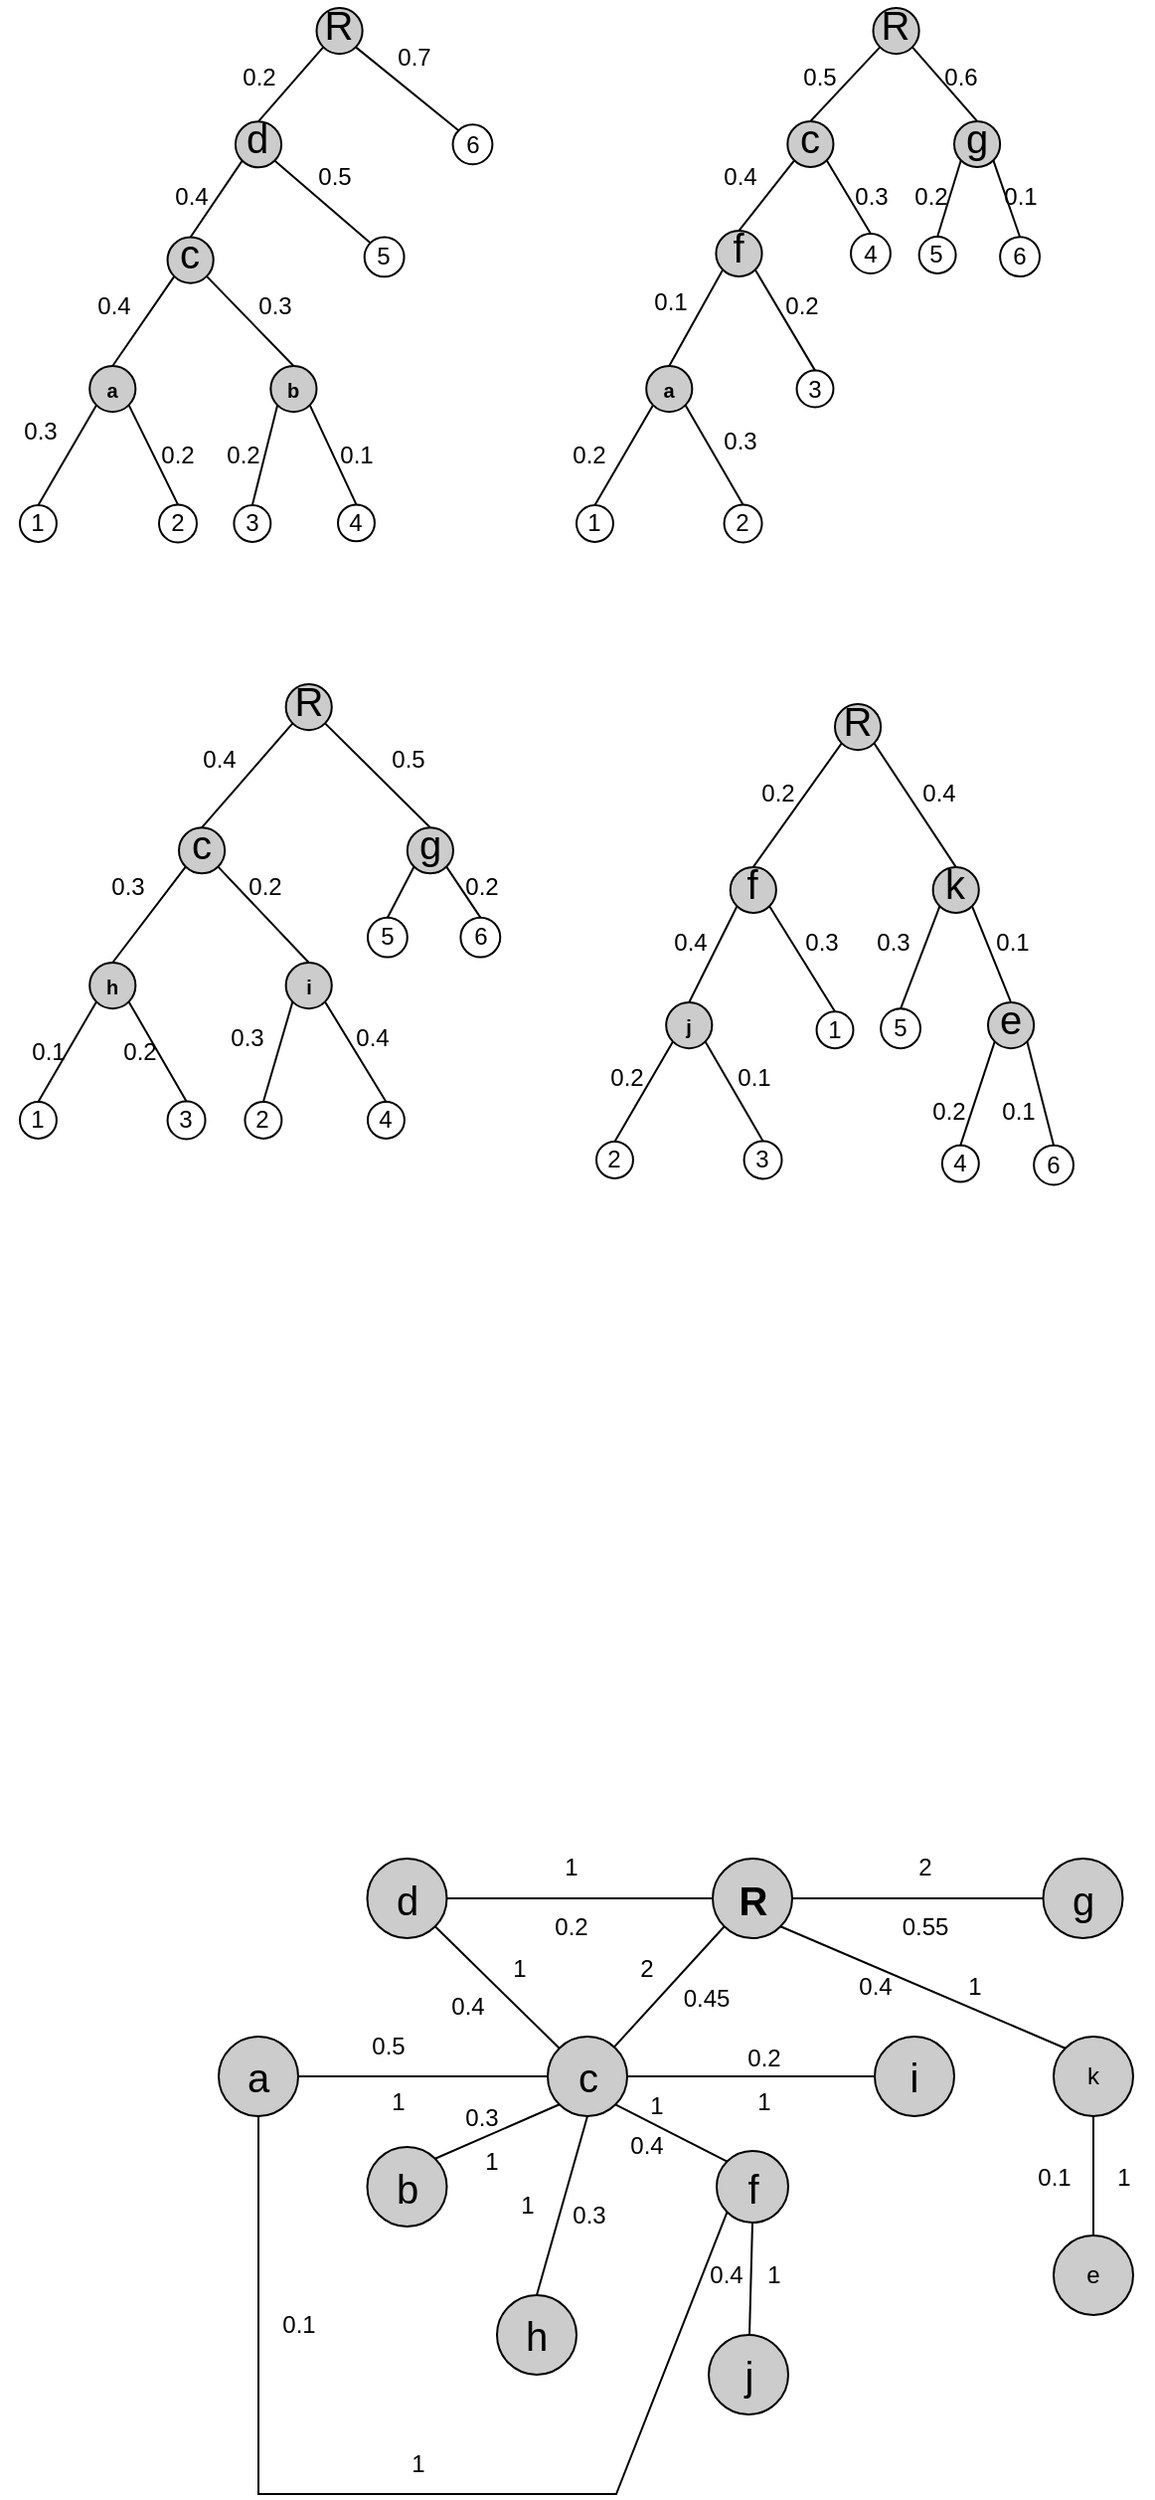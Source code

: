 <mxfile version="22.1.21" type="github">
  <diagram name="Page-1" id="9nLId5k3Yff63Bz5OH_D">
    <mxGraphModel dx="-99" dy="1534" grid="1" gridSize="10" guides="1" tooltips="1" connect="1" arrows="1" fold="1" page="1" pageScale="1" pageWidth="850" pageHeight="1100" math="0" shadow="0">
      <root>
        <mxCell id="0" />
        <mxCell id="1" parent="0" />
        <mxCell id="VCHobz935w4u5iutOep8-7" value="" style="group" vertex="1" connectable="0" parent="1">
          <mxGeometry x="920" y="-850" width="240" height="270.29" as="geometry" />
        </mxCell>
        <mxCell id="TPjln3N7VkVI3ZfMpHSB-58" value="&lt;b style=&quot;font-size: 10px;&quot;&gt;b&lt;br style=&quot;font-size: 10px;&quot;&gt;&lt;/b&gt;" style="ellipse;whiteSpace=wrap;html=1;aspect=fixed;fontSize=10;fillColor=#CCCCCC;" parent="VCHobz935w4u5iutOep8-7" vertex="1">
          <mxGeometry x="126.17" y="180.002" width="23.077" height="23.077" as="geometry" />
        </mxCell>
        <mxCell id="TPjln3N7VkVI3ZfMpHSB-59" value="&lt;span style=&quot;font-size: 20px;&quot;&gt;&lt;font style=&quot;font-size: 20px;&quot;&gt;R&lt;/font&gt;&lt;br style=&quot;font-size: 20px;&quot;&gt;&lt;/span&gt;" style="ellipse;whiteSpace=wrap;html=1;aspect=fixed;fontSize=20;fillColor=#CCCCCC;verticalAlign=bottom;fontStyle=0" parent="VCHobz935w4u5iutOep8-7" vertex="1">
          <mxGeometry x="149.251" width="23.077" height="23.077" as="geometry" />
        </mxCell>
        <mxCell id="TPjln3N7VkVI3ZfMpHSB-60" value="1" style="ellipse;whiteSpace=wrap;html=1;aspect=fixed;fontSize=12;" parent="VCHobz935w4u5iutOep8-7" vertex="1">
          <mxGeometry y="250.0" width="18.462" height="18.462" as="geometry" />
        </mxCell>
        <mxCell id="TPjln3N7VkVI3ZfMpHSB-61" value="3" style="ellipse;whiteSpace=wrap;html=1;aspect=fixed;fontSize=12;" parent="VCHobz935w4u5iutOep8-7" vertex="1">
          <mxGeometry x="107.704" y="250.0" width="18.462" height="18.462" as="geometry" />
        </mxCell>
        <mxCell id="TPjln3N7VkVI3ZfMpHSB-62" value="4" style="ellipse;whiteSpace=wrap;html=1;aspect=fixed;fontSize=12;" parent="VCHobz935w4u5iutOep8-7" vertex="1">
          <mxGeometry x="160.002" y="249.71" width="18.462" height="18.462" as="geometry" />
        </mxCell>
        <mxCell id="TPjln3N7VkVI3ZfMpHSB-63" value="5" style="ellipse;whiteSpace=wrap;html=1;aspect=fixed;fontSize=12;" parent="VCHobz935w4u5iutOep8-7" vertex="1">
          <mxGeometry x="173.351" y="115.25" width="19.921" height="19.921" as="geometry" />
        </mxCell>
        <mxCell id="TPjln3N7VkVI3ZfMpHSB-65" value="&lt;b style=&quot;font-size: 10px;&quot;&gt;a&lt;br style=&quot;font-size: 10px;&quot;&gt;&lt;/b&gt;" style="ellipse;whiteSpace=wrap;html=1;aspect=fixed;fontSize=10;fillColor=#CCCCCC;" parent="VCHobz935w4u5iutOep8-7" vertex="1">
          <mxGeometry x="35.102" y="180.002" width="23.077" height="23.077" as="geometry" />
        </mxCell>
        <mxCell id="TPjln3N7VkVI3ZfMpHSB-66" value="2" style="ellipse;whiteSpace=wrap;html=1;aspect=fixed;fontSize=12;" parent="VCHobz935w4u5iutOep8-7" vertex="1">
          <mxGeometry x="69.995" y="249.71" width="18.998" height="18.997" as="geometry" />
        </mxCell>
        <mxCell id="TPjln3N7VkVI3ZfMpHSB-68" value="6" style="ellipse;whiteSpace=wrap;html=1;aspect=fixed;fontSize=12;" parent="VCHobz935w4u5iutOep8-7" vertex="1">
          <mxGeometry x="217.786" y="58.669" width="19.921" height="19.921" as="geometry" />
        </mxCell>
        <mxCell id="TPjln3N7VkVI3ZfMpHSB-69" value="&lt;span style=&quot;font-size: 20px;&quot;&gt;&lt;font style=&quot;font-size: 20px;&quot;&gt;d&lt;/font&gt;&lt;br style=&quot;font-size: 20px;&quot;&gt;&lt;/span&gt;" style="ellipse;whiteSpace=wrap;html=1;aspect=fixed;fontSize=20;fillColor=#CCCCCC;verticalAlign=bottom;fontStyle=0" parent="VCHobz935w4u5iutOep8-7" vertex="1">
          <mxGeometry x="108.459" y="57.09" width="23.077" height="23.077" as="geometry" />
        </mxCell>
        <mxCell id="TPjln3N7VkVI3ZfMpHSB-70" value="&lt;span style=&quot;font-size: 20px;&quot;&gt;&lt;span style=&quot;font-size: 20px;&quot;&gt;c&lt;/span&gt;&lt;br style=&quot;font-size: 20px;&quot;&gt;&lt;/span&gt;" style="ellipse;whiteSpace=wrap;html=1;fontSize=20;fillColor=#CCCCCC;aspect=fixed;align=center;verticalAlign=bottom;fontStyle=0" parent="VCHobz935w4u5iutOep8-7" vertex="1">
          <mxGeometry x="74.279" y="115.25" width="23.077" height="23.077" as="geometry" />
        </mxCell>
        <mxCell id="TPjln3N7VkVI3ZfMpHSB-71" value="" style="endArrow=none;html=1;rounded=0;entryX=1;entryY=1;entryDx=0;entryDy=0;exitX=0.5;exitY=0;exitDx=0;exitDy=0;" parent="VCHobz935w4u5iutOep8-7" source="TPjln3N7VkVI3ZfMpHSB-66" target="TPjln3N7VkVI3ZfMpHSB-65" edge="1">
          <mxGeometry width="50" height="50" relative="1" as="geometry">
            <mxPoint x="257.328" y="160.0" as="sourcePoint" />
            <mxPoint x="308.793" y="110.0" as="targetPoint" />
          </mxGeometry>
        </mxCell>
        <mxCell id="TPjln3N7VkVI3ZfMpHSB-72" value="" style="endArrow=none;html=1;rounded=0;exitX=0;exitY=1;exitDx=0;exitDy=0;entryX=0.5;entryY=0;entryDx=0;entryDy=0;" parent="VCHobz935w4u5iutOep8-7" source="TPjln3N7VkVI3ZfMpHSB-65" target="TPjln3N7VkVI3ZfMpHSB-60" edge="1">
          <mxGeometry width="50" height="50" relative="1" as="geometry">
            <mxPoint x="185.276" y="190.0" as="sourcePoint" />
            <mxPoint x="236.742" y="140.0" as="targetPoint" />
          </mxGeometry>
        </mxCell>
        <mxCell id="TPjln3N7VkVI3ZfMpHSB-73" value="" style="endArrow=none;html=1;rounded=0;exitX=1;exitY=1;exitDx=0;exitDy=0;entryX=0.5;entryY=0;entryDx=0;entryDy=0;" parent="VCHobz935w4u5iutOep8-7" source="TPjln3N7VkVI3ZfMpHSB-70" target="TPjln3N7VkVI3ZfMpHSB-58" edge="1">
          <mxGeometry width="50" height="50" relative="1" as="geometry">
            <mxPoint x="216.155" y="170.0" as="sourcePoint" />
            <mxPoint x="267.621" y="120.0" as="targetPoint" />
          </mxGeometry>
        </mxCell>
        <mxCell id="TPjln3N7VkVI3ZfMpHSB-74" value="" style="endArrow=none;html=1;rounded=0;entryX=1;entryY=1;entryDx=0;entryDy=0;exitX=0;exitY=0;exitDx=0;exitDy=0;" parent="VCHobz935w4u5iutOep8-7" source="TPjln3N7VkVI3ZfMpHSB-63" target="TPjln3N7VkVI3ZfMpHSB-69" edge="1">
          <mxGeometry width="50" height="50" relative="1" as="geometry">
            <mxPoint x="216.155" y="170.0" as="sourcePoint" />
            <mxPoint x="267.621" y="120.0" as="targetPoint" />
          </mxGeometry>
        </mxCell>
        <mxCell id="TPjln3N7VkVI3ZfMpHSB-75" value="" style="endArrow=none;html=1;rounded=0;entryX=1;entryY=1;entryDx=0;entryDy=0;exitX=0;exitY=0;exitDx=0;exitDy=0;" parent="VCHobz935w4u5iutOep8-7" source="TPjln3N7VkVI3ZfMpHSB-68" target="TPjln3N7VkVI3ZfMpHSB-59" edge="1">
          <mxGeometry width="50" height="50" relative="1" as="geometry">
            <mxPoint x="216.155" y="170.0" as="sourcePoint" />
            <mxPoint x="267.621" y="120.0" as="targetPoint" />
          </mxGeometry>
        </mxCell>
        <mxCell id="TPjln3N7VkVI3ZfMpHSB-77" value="" style="endArrow=none;html=1;rounded=0;entryX=0;entryY=1;entryDx=0;entryDy=0;exitX=0.5;exitY=0;exitDx=0;exitDy=0;" parent="VCHobz935w4u5iutOep8-7" source="TPjln3N7VkVI3ZfMpHSB-65" target="TPjln3N7VkVI3ZfMpHSB-70" edge="1">
          <mxGeometry width="50" height="50" relative="1" as="geometry">
            <mxPoint x="164.69" y="180.0" as="sourcePoint" />
            <mxPoint x="216.155" y="130.0" as="targetPoint" />
          </mxGeometry>
        </mxCell>
        <mxCell id="TPjln3N7VkVI3ZfMpHSB-78" value="" style="endArrow=none;html=1;rounded=0;entryX=0;entryY=1;entryDx=0;entryDy=0;exitX=0.5;exitY=0;exitDx=0;exitDy=0;" parent="VCHobz935w4u5iutOep8-7" source="TPjln3N7VkVI3ZfMpHSB-70" target="TPjln3N7VkVI3ZfMpHSB-69" edge="1">
          <mxGeometry width="50" height="50" relative="1" as="geometry">
            <mxPoint x="164.69" y="180.0" as="sourcePoint" />
            <mxPoint x="216.155" y="130.0" as="targetPoint" />
          </mxGeometry>
        </mxCell>
        <mxCell id="TPjln3N7VkVI3ZfMpHSB-79" value="" style="endArrow=none;html=1;rounded=0;entryX=0;entryY=1;entryDx=0;entryDy=0;exitX=0.5;exitY=0;exitDx=0;exitDy=0;" parent="VCHobz935w4u5iutOep8-7" source="TPjln3N7VkVI3ZfMpHSB-69" target="TPjln3N7VkVI3ZfMpHSB-59" edge="1">
          <mxGeometry width="50" height="50" relative="1" as="geometry">
            <mxPoint x="164.69" y="180.0" as="sourcePoint" />
            <mxPoint x="216.155" y="130.0" as="targetPoint" />
          </mxGeometry>
        </mxCell>
        <mxCell id="VCHobz935w4u5iutOep8-5" value="" style="endArrow=none;html=1;rounded=0;entryX=0;entryY=1;entryDx=0;entryDy=0;exitX=0.5;exitY=0;exitDx=0;exitDy=0;" edge="1" parent="VCHobz935w4u5iutOep8-7" source="TPjln3N7VkVI3ZfMpHSB-61" target="TPjln3N7VkVI3ZfMpHSB-58">
          <mxGeometry width="50" height="50" relative="1" as="geometry">
            <mxPoint x="164.69" y="190.0" as="sourcePoint" />
            <mxPoint x="216.155" y="140.0" as="targetPoint" />
          </mxGeometry>
        </mxCell>
        <mxCell id="VCHobz935w4u5iutOep8-6" value="" style="endArrow=none;html=1;rounded=0;entryX=0.5;entryY=0;entryDx=0;entryDy=0;exitX=1;exitY=1;exitDx=0;exitDy=0;" edge="1" parent="VCHobz935w4u5iutOep8-7" source="TPjln3N7VkVI3ZfMpHSB-58" target="TPjln3N7VkVI3ZfMpHSB-62">
          <mxGeometry width="50" height="50" relative="1" as="geometry">
            <mxPoint x="164.69" y="190.0" as="sourcePoint" />
            <mxPoint x="216.155" y="140.0" as="targetPoint" />
          </mxGeometry>
        </mxCell>
        <mxCell id="VCHobz935w4u5iutOep8-158" value="0.3" style="text;html=1;align=center;verticalAlign=middle;resizable=0;points=[];autosize=1;strokeColor=none;fillColor=none;" vertex="1" parent="VCHobz935w4u5iutOep8-7">
          <mxGeometry x="107.7" y="135.17" width="40" height="30" as="geometry" />
        </mxCell>
        <mxCell id="VCHobz935w4u5iutOep8-166" value="0.2" style="text;html=1;align=center;verticalAlign=middle;resizable=0;points=[];autosize=1;strokeColor=none;fillColor=none;" vertex="1" parent="VCHobz935w4u5iutOep8-7">
          <mxGeometry x="59.49" y="210" width="40" height="30" as="geometry" />
        </mxCell>
        <mxCell id="VCHobz935w4u5iutOep8-167" value="0.2" style="text;html=1;align=center;verticalAlign=middle;resizable=0;points=[];autosize=1;strokeColor=none;fillColor=none;" vertex="1" parent="VCHobz935w4u5iutOep8-7">
          <mxGeometry x="91.54" y="210" width="40" height="30" as="geometry" />
        </mxCell>
        <mxCell id="VCHobz935w4u5iutOep8-168" value="0.2" style="text;html=1;align=center;verticalAlign=middle;resizable=0;points=[];autosize=1;strokeColor=none;fillColor=none;" vertex="1" parent="VCHobz935w4u5iutOep8-7">
          <mxGeometry x="100" y="20" width="40" height="30" as="geometry" />
        </mxCell>
        <mxCell id="VCHobz935w4u5iutOep8-180" value="0.4" style="text;html=1;align=center;verticalAlign=middle;resizable=0;points=[];autosize=1;strokeColor=none;fillColor=none;" vertex="1" parent="VCHobz935w4u5iutOep8-7">
          <mxGeometry x="26.64" y="135.17" width="40" height="30" as="geometry" />
        </mxCell>
        <mxCell id="VCHobz935w4u5iutOep8-181" value="0.4" style="text;html=1;align=center;verticalAlign=middle;resizable=0;points=[];autosize=1;strokeColor=none;fillColor=none;" vertex="1" parent="VCHobz935w4u5iutOep8-7">
          <mxGeometry x="65.82" y="80" width="40" height="30" as="geometry" />
        </mxCell>
        <mxCell id="VCHobz935w4u5iutOep8-182" value="0.5" style="text;html=1;align=center;verticalAlign=middle;resizable=0;points=[];autosize=1;strokeColor=none;fillColor=none;" vertex="1" parent="VCHobz935w4u5iutOep8-7">
          <mxGeometry x="138.46" y="70" width="40" height="30" as="geometry" />
        </mxCell>
        <mxCell id="VCHobz935w4u5iutOep8-183" value="0.7" style="text;html=1;align=center;verticalAlign=middle;resizable=0;points=[];autosize=1;strokeColor=none;fillColor=none;" vertex="1" parent="VCHobz935w4u5iutOep8-7">
          <mxGeometry x="178.46" y="10" width="40" height="30" as="geometry" />
        </mxCell>
        <mxCell id="VCHobz935w4u5iutOep8-184" value="0.1" style="text;html=1;align=center;verticalAlign=middle;resizable=0;points=[];autosize=1;strokeColor=none;fillColor=none;" vertex="1" parent="VCHobz935w4u5iutOep8-7">
          <mxGeometry x="149.25" y="210" width="40" height="30" as="geometry" />
        </mxCell>
        <mxCell id="VCHobz935w4u5iutOep8-8" value="" style="group" vertex="1" connectable="0" parent="1">
          <mxGeometry x="1200" y="-850" width="243.04" height="270.29" as="geometry" />
        </mxCell>
        <mxCell id="VCHobz935w4u5iutOep8-10" value="&lt;span style=&quot;font-size: 20px;&quot;&gt;&lt;font style=&quot;font-size: 20px;&quot;&gt;R&lt;/font&gt;&lt;br style=&quot;font-size: 20px;&quot;&gt;&lt;/span&gt;" style="ellipse;whiteSpace=wrap;html=1;aspect=fixed;fontSize=20;fillColor=#CCCCCC;verticalAlign=bottom;fontStyle=0" vertex="1" parent="VCHobz935w4u5iutOep8-8">
          <mxGeometry x="149.251" width="23.077" height="23.077" as="geometry" />
        </mxCell>
        <mxCell id="VCHobz935w4u5iutOep8-11" value="1" style="ellipse;whiteSpace=wrap;html=1;aspect=fixed;fontSize=12;" vertex="1" parent="VCHobz935w4u5iutOep8-8">
          <mxGeometry y="250.0" width="18.462" height="18.462" as="geometry" />
        </mxCell>
        <mxCell id="VCHobz935w4u5iutOep8-12" value="3" style="ellipse;whiteSpace=wrap;html=1;aspect=fixed;fontSize=12;" vertex="1" parent="VCHobz935w4u5iutOep8-8">
          <mxGeometry x="110.774" y="182.309" width="18.462" height="18.462" as="geometry" />
        </mxCell>
        <mxCell id="VCHobz935w4u5iutOep8-13" value="5" style="ellipse;whiteSpace=wrap;html=1;aspect=fixed;fontSize=12;" vertex="1" parent="VCHobz935w4u5iutOep8-8">
          <mxGeometry x="172.332" y="115.0" width="18.462" height="18.462" as="geometry" />
        </mxCell>
        <mxCell id="VCHobz935w4u5iutOep8-14" value="4" style="ellipse;whiteSpace=wrap;html=1;aspect=fixed;fontSize=12;" vertex="1" parent="VCHobz935w4u5iutOep8-8">
          <mxGeometry x="138.021" y="113.54" width="19.921" height="19.921" as="geometry" />
        </mxCell>
        <mxCell id="VCHobz935w4u5iutOep8-15" value="&lt;b style=&quot;font-size: 10px;&quot;&gt;a&lt;br style=&quot;font-size: 10px;&quot;&gt;&lt;/b&gt;" style="ellipse;whiteSpace=wrap;html=1;aspect=fixed;fontSize=10;fillColor=#CCCCCC;" vertex="1" parent="VCHobz935w4u5iutOep8-8">
          <mxGeometry x="35.102" y="180.002" width="23.077" height="23.077" as="geometry" />
        </mxCell>
        <mxCell id="VCHobz935w4u5iutOep8-16" value="2" style="ellipse;whiteSpace=wrap;html=1;aspect=fixed;fontSize=12;" vertex="1" parent="VCHobz935w4u5iutOep8-8">
          <mxGeometry x="74.275" y="249.71" width="18.998" height="18.997" as="geometry" />
        </mxCell>
        <mxCell id="VCHobz935w4u5iutOep8-18" value="&lt;span style=&quot;font-size: 20px;&quot;&gt;&lt;font style=&quot;font-size: 20px;&quot;&gt;c&lt;/font&gt;&lt;br style=&quot;font-size: 20px;&quot;&gt;&lt;/span&gt;" style="ellipse;whiteSpace=wrap;html=1;aspect=fixed;fontSize=20;fillColor=#CCCCCC;verticalAlign=bottom;fontStyle=0" vertex="1" parent="VCHobz935w4u5iutOep8-8">
          <mxGeometry x="106.159" y="56.96" width="23.077" height="23.077" as="geometry" />
        </mxCell>
        <mxCell id="VCHobz935w4u5iutOep8-19" value="&lt;span style=&quot;font-size: 20px;&quot;&gt;&lt;span style=&quot;font-size: 20px;&quot;&gt;f&lt;/span&gt;&lt;br style=&quot;font-size: 20px;&quot;&gt;&lt;/span&gt;" style="ellipse;whiteSpace=wrap;html=1;fontSize=20;fillColor=#CCCCCC;aspect=fixed;align=center;verticalAlign=bottom;fontStyle=0" vertex="1" parent="VCHobz935w4u5iutOep8-8">
          <mxGeometry x="70.199" y="111.962" width="23.077" height="23.077" as="geometry" />
        </mxCell>
        <mxCell id="VCHobz935w4u5iutOep8-20" value="" style="endArrow=none;html=1;rounded=0;entryX=1;entryY=1;entryDx=0;entryDy=0;exitX=0.5;exitY=0;exitDx=0;exitDy=0;" edge="1" parent="VCHobz935w4u5iutOep8-8" source="VCHobz935w4u5iutOep8-16" target="VCHobz935w4u5iutOep8-15">
          <mxGeometry width="50" height="50" relative="1" as="geometry">
            <mxPoint x="257.328" y="160.0" as="sourcePoint" />
            <mxPoint x="308.793" y="110.0" as="targetPoint" />
          </mxGeometry>
        </mxCell>
        <mxCell id="VCHobz935w4u5iutOep8-21" value="" style="endArrow=none;html=1;rounded=0;exitX=0;exitY=1;exitDx=0;exitDy=0;entryX=0.5;entryY=0;entryDx=0;entryDy=0;" edge="1" parent="VCHobz935w4u5iutOep8-8" source="VCHobz935w4u5iutOep8-15" target="VCHobz935w4u5iutOep8-11">
          <mxGeometry width="50" height="50" relative="1" as="geometry">
            <mxPoint x="185.276" y="190.0" as="sourcePoint" />
            <mxPoint x="236.742" y="140.0" as="targetPoint" />
          </mxGeometry>
        </mxCell>
        <mxCell id="VCHobz935w4u5iutOep8-23" value="" style="endArrow=none;html=1;rounded=0;entryX=1;entryY=1;entryDx=0;entryDy=0;exitX=0.5;exitY=0;exitDx=0;exitDy=0;" edge="1" parent="VCHobz935w4u5iutOep8-8" source="VCHobz935w4u5iutOep8-14" target="VCHobz935w4u5iutOep8-18">
          <mxGeometry width="50" height="50" relative="1" as="geometry">
            <mxPoint x="216.155" y="170.0" as="sourcePoint" />
            <mxPoint x="267.621" y="120.0" as="targetPoint" />
          </mxGeometry>
        </mxCell>
        <mxCell id="VCHobz935w4u5iutOep8-25" value="" style="endArrow=none;html=1;rounded=0;entryX=0;entryY=1;entryDx=0;entryDy=0;exitX=0.5;exitY=0;exitDx=0;exitDy=0;" edge="1" parent="VCHobz935w4u5iutOep8-8" source="VCHobz935w4u5iutOep8-15" target="VCHobz935w4u5iutOep8-19">
          <mxGeometry width="50" height="50" relative="1" as="geometry">
            <mxPoint x="164.69" y="180.0" as="sourcePoint" />
            <mxPoint x="216.155" y="130.0" as="targetPoint" />
          </mxGeometry>
        </mxCell>
        <mxCell id="VCHobz935w4u5iutOep8-26" value="" style="endArrow=none;html=1;rounded=0;entryX=0;entryY=1;entryDx=0;entryDy=0;exitX=0.5;exitY=0;exitDx=0;exitDy=0;" edge="1" parent="VCHobz935w4u5iutOep8-8" source="VCHobz935w4u5iutOep8-19" target="VCHobz935w4u5iutOep8-18">
          <mxGeometry width="50" height="50" relative="1" as="geometry">
            <mxPoint x="164.69" y="180.0" as="sourcePoint" />
            <mxPoint x="216.155" y="130.0" as="targetPoint" />
          </mxGeometry>
        </mxCell>
        <mxCell id="VCHobz935w4u5iutOep8-27" value="" style="endArrow=none;html=1;rounded=0;entryX=0;entryY=1;entryDx=0;entryDy=0;exitX=0.5;exitY=0;exitDx=0;exitDy=0;" edge="1" parent="VCHobz935w4u5iutOep8-8" source="VCHobz935w4u5iutOep8-18" target="VCHobz935w4u5iutOep8-10">
          <mxGeometry width="50" height="50" relative="1" as="geometry">
            <mxPoint x="164.69" y="180.0" as="sourcePoint" />
            <mxPoint x="216.155" y="130.0" as="targetPoint" />
          </mxGeometry>
        </mxCell>
        <mxCell id="VCHobz935w4u5iutOep8-28" value="" style="endArrow=none;html=1;rounded=0;entryX=1;entryY=1;entryDx=0;entryDy=0;exitX=0.5;exitY=0;exitDx=0;exitDy=0;" edge="1" parent="VCHobz935w4u5iutOep8-8" source="VCHobz935w4u5iutOep8-12" target="VCHobz935w4u5iutOep8-19">
          <mxGeometry width="50" height="50" relative="1" as="geometry">
            <mxPoint x="164.69" y="190.0" as="sourcePoint" />
            <mxPoint x="137.19" y="199.699" as="targetPoint" />
          </mxGeometry>
        </mxCell>
        <mxCell id="VCHobz935w4u5iutOep8-29" value="" style="endArrow=none;html=1;rounded=0;entryX=0.5;entryY=0;entryDx=0;entryDy=0;exitX=0;exitY=1;exitDx=0;exitDy=0;" edge="1" parent="VCHobz935w4u5iutOep8-8" source="VCHobz935w4u5iutOep8-30" target="VCHobz935w4u5iutOep8-13">
          <mxGeometry width="50" height="50" relative="1" as="geometry">
            <mxPoint x="153.508" y="199.699" as="sourcePoint" />
            <mxPoint x="216.155" y="140.0" as="targetPoint" />
          </mxGeometry>
        </mxCell>
        <mxCell id="VCHobz935w4u5iutOep8-30" value="&lt;span style=&quot;font-size: 20px;&quot;&gt;&lt;font style=&quot;font-size: 20px;&quot;&gt;g&lt;/font&gt;&lt;br style=&quot;font-size: 20px;&quot;&gt;&lt;/span&gt;" style="ellipse;whiteSpace=wrap;html=1;aspect=fixed;fontSize=20;fillColor=#CCCCCC;verticalAlign=bottom;fontStyle=0" vertex="1" parent="VCHobz935w4u5iutOep8-8">
          <mxGeometry x="190.001" y="56.96" width="23.077" height="23.077" as="geometry" />
        </mxCell>
        <mxCell id="VCHobz935w4u5iutOep8-31" value="" style="endArrow=none;html=1;rounded=0;entryX=1;entryY=1;entryDx=0;entryDy=0;exitX=0.5;exitY=0;exitDx=0;exitDy=0;" edge="1" parent="VCHobz935w4u5iutOep8-8" source="VCHobz935w4u5iutOep8-30" target="VCHobz935w4u5iutOep8-10">
          <mxGeometry width="50" height="50" relative="1" as="geometry">
            <mxPoint x="80" y="150" as="sourcePoint" />
            <mxPoint x="130" y="100" as="targetPoint" />
          </mxGeometry>
        </mxCell>
        <mxCell id="VCHobz935w4u5iutOep8-17" value="6" style="ellipse;whiteSpace=wrap;html=1;aspect=fixed;fontSize=12;" vertex="1" parent="VCHobz935w4u5iutOep8-8">
          <mxGeometry x="213.076" y="115.12" width="19.921" height="19.921" as="geometry" />
        </mxCell>
        <mxCell id="VCHobz935w4u5iutOep8-24" value="" style="endArrow=none;html=1;rounded=0;entryX=1;entryY=1;entryDx=0;entryDy=0;exitX=0.5;exitY=0;exitDx=0;exitDy=0;" edge="1" parent="VCHobz935w4u5iutOep8-8" source="VCHobz935w4u5iutOep8-17" target="VCHobz935w4u5iutOep8-30">
          <mxGeometry width="50" height="50" relative="1" as="geometry">
            <mxPoint x="277.205" y="255.93" as="sourcePoint" />
            <mxPoint x="229.999" y="105.627" as="targetPoint" />
          </mxGeometry>
        </mxCell>
        <mxCell id="VCHobz935w4u5iutOep8-159" value="0.3" style="text;html=1;align=center;verticalAlign=middle;resizable=0;points=[];autosize=1;strokeColor=none;fillColor=none;" vertex="1" parent="VCHobz935w4u5iutOep8-8">
          <mxGeometry x="61.74" y="203.08" width="40" height="30" as="geometry" />
        </mxCell>
        <mxCell id="VCHobz935w4u5iutOep8-160" value="0.3" style="text;html=1;align=center;verticalAlign=middle;resizable=0;points=[];autosize=1;strokeColor=none;fillColor=none;" vertex="1" parent="VCHobz935w4u5iutOep8-8">
          <mxGeometry x="127.98" y="80.04" width="40" height="30" as="geometry" />
        </mxCell>
        <mxCell id="VCHobz935w4u5iutOep8-170" value="0.2" style="text;html=1;align=center;verticalAlign=middle;resizable=0;points=[];autosize=1;strokeColor=none;fillColor=none;" vertex="1" parent="VCHobz935w4u5iutOep8-8">
          <mxGeometry x="93.28" y="135.04" width="40" height="30" as="geometry" />
        </mxCell>
        <mxCell id="VCHobz935w4u5iutOep8-171" value="0.2" style="text;html=1;align=center;verticalAlign=middle;resizable=0;points=[];autosize=1;strokeColor=none;fillColor=none;" vertex="1" parent="VCHobz935w4u5iutOep8-8">
          <mxGeometry x="157.94" y="80.04" width="40" height="30" as="geometry" />
        </mxCell>
        <mxCell id="VCHobz935w4u5iutOep8-185" value="0.4" style="text;html=1;align=center;verticalAlign=middle;resizable=0;points=[];autosize=1;strokeColor=none;fillColor=none;" vertex="1" parent="VCHobz935w4u5iutOep8-8">
          <mxGeometry x="61.74" y="70" width="40" height="30" as="geometry" />
        </mxCell>
        <mxCell id="VCHobz935w4u5iutOep8-186" value="0.5" style="text;html=1;align=center;verticalAlign=middle;resizable=0;points=[];autosize=1;strokeColor=none;fillColor=none;" vertex="1" parent="VCHobz935w4u5iutOep8-8">
          <mxGeometry x="101.74" y="20" width="40" height="30" as="geometry" />
        </mxCell>
        <mxCell id="VCHobz935w4u5iutOep8-187" value="0.6" style="text;html=1;align=center;verticalAlign=middle;resizable=0;points=[];autosize=1;strokeColor=none;fillColor=none;" vertex="1" parent="VCHobz935w4u5iutOep8-8">
          <mxGeometry x="173.08" y="20" width="40" height="30" as="geometry" />
        </mxCell>
        <mxCell id="VCHobz935w4u5iutOep8-188" value="0.1" style="text;html=1;align=center;verticalAlign=middle;resizable=0;points=[];autosize=1;strokeColor=none;fillColor=none;" vertex="1" parent="VCHobz935w4u5iutOep8-8">
          <mxGeometry x="26.64" y="133.46" width="40" height="30" as="geometry" />
        </mxCell>
        <mxCell id="VCHobz935w4u5iutOep8-197" value="0.1" style="text;html=1;align=center;verticalAlign=middle;resizable=0;points=[];autosize=1;strokeColor=none;fillColor=none;" vertex="1" parent="VCHobz935w4u5iutOep8-8">
          <mxGeometry x="203.04" y="80.04" width="40" height="30" as="geometry" />
        </mxCell>
        <mxCell id="VCHobz935w4u5iutOep8-54" value="" style="group" vertex="1" connectable="0" parent="1">
          <mxGeometry x="920" y="-550" width="251.67" height="270.29" as="geometry" />
        </mxCell>
        <mxCell id="VCHobz935w4u5iutOep8-55" value="&lt;b style=&quot;font-size: 10px;&quot;&gt;i&lt;br style=&quot;font-size: 10px;&quot;&gt;&lt;/b&gt;" style="ellipse;whiteSpace=wrap;html=1;aspect=fixed;fontSize=10;fillColor=#CCCCCC;" vertex="1" parent="VCHobz935w4u5iutOep8-54">
          <mxGeometry x="133.81" y="180.002" width="23.077" height="23.077" as="geometry" />
        </mxCell>
        <mxCell id="VCHobz935w4u5iutOep8-56" value="&lt;span style=&quot;font-size: 20px;&quot;&gt;&lt;font style=&quot;font-size: 20px;&quot;&gt;R&lt;/font&gt;&lt;br style=&quot;font-size: 20px;&quot;&gt;&lt;/span&gt;" style="ellipse;whiteSpace=wrap;html=1;aspect=fixed;fontSize=20;fillColor=#CCCCCC;verticalAlign=bottom;fontStyle=0" vertex="1" parent="VCHobz935w4u5iutOep8-54">
          <mxGeometry x="133.811" y="40" width="23.077" height="23.077" as="geometry" />
        </mxCell>
        <mxCell id="VCHobz935w4u5iutOep8-57" value="1" style="ellipse;whiteSpace=wrap;html=1;aspect=fixed;fontSize=12;" vertex="1" parent="VCHobz935w4u5iutOep8-54">
          <mxGeometry y="250.0" width="18.462" height="18.462" as="geometry" />
        </mxCell>
        <mxCell id="VCHobz935w4u5iutOep8-58" value="2" style="ellipse;whiteSpace=wrap;html=1;aspect=fixed;fontSize=12;" vertex="1" parent="VCHobz935w4u5iutOep8-54">
          <mxGeometry x="113.224" y="250.0" width="18.462" height="18.462" as="geometry" />
        </mxCell>
        <mxCell id="VCHobz935w4u5iutOep8-59" value="4" style="ellipse;whiteSpace=wrap;html=1;aspect=fixed;fontSize=12;" vertex="1" parent="VCHobz935w4u5iutOep8-54">
          <mxGeometry x="174.982" y="250.0" width="18.462" height="18.462" as="geometry" />
        </mxCell>
        <mxCell id="VCHobz935w4u5iutOep8-60" value="5" style="ellipse;whiteSpace=wrap;html=1;aspect=fixed;fontSize=12;" vertex="1" parent="VCHobz935w4u5iutOep8-54">
          <mxGeometry x="174.981" y="157.34" width="19.921" height="19.921" as="geometry" />
        </mxCell>
        <mxCell id="VCHobz935w4u5iutOep8-61" value="&lt;b style=&quot;font-size: 10px;&quot;&gt;h&lt;br style=&quot;font-size: 10px;&quot;&gt;&lt;/b&gt;" style="ellipse;whiteSpace=wrap;html=1;aspect=fixed;fontSize=10;fillColor=#CCCCCC;" vertex="1" parent="VCHobz935w4u5iutOep8-54">
          <mxGeometry x="35.102" y="180.002" width="23.077" height="23.077" as="geometry" />
        </mxCell>
        <mxCell id="VCHobz935w4u5iutOep8-62" value="3" style="ellipse;whiteSpace=wrap;html=1;aspect=fixed;fontSize=12;" vertex="1" parent="VCHobz935w4u5iutOep8-54">
          <mxGeometry x="74.275" y="249.71" width="18.998" height="18.997" as="geometry" />
        </mxCell>
        <mxCell id="VCHobz935w4u5iutOep8-63" value="6" style="ellipse;whiteSpace=wrap;html=1;aspect=fixed;fontSize=12;" vertex="1" parent="VCHobz935w4u5iutOep8-54">
          <mxGeometry x="221.706" y="157.339" width="19.921" height="19.921" as="geometry" />
        </mxCell>
        <mxCell id="VCHobz935w4u5iutOep8-65" value="&lt;span style=&quot;font-size: 20px;&quot;&gt;&lt;span style=&quot;font-size: 20px;&quot;&gt;c&lt;/span&gt;&lt;br style=&quot;font-size: 20px;&quot;&gt;&lt;/span&gt;" style="ellipse;whiteSpace=wrap;html=1;fontSize=20;fillColor=#CCCCCC;aspect=fixed;align=center;verticalAlign=bottom;fontStyle=0" vertex="1" parent="VCHobz935w4u5iutOep8-54">
          <mxGeometry x="79.999" y="112.09" width="23.077" height="23.077" as="geometry" />
        </mxCell>
        <mxCell id="VCHobz935w4u5iutOep8-66" value="" style="endArrow=none;html=1;rounded=0;entryX=1;entryY=1;entryDx=0;entryDy=0;exitX=0.5;exitY=0;exitDx=0;exitDy=0;" edge="1" parent="VCHobz935w4u5iutOep8-54" source="VCHobz935w4u5iutOep8-62" target="VCHobz935w4u5iutOep8-61">
          <mxGeometry width="50" height="50" relative="1" as="geometry">
            <mxPoint x="257.328" y="160.0" as="sourcePoint" />
            <mxPoint x="308.793" y="110.0" as="targetPoint" />
          </mxGeometry>
        </mxCell>
        <mxCell id="VCHobz935w4u5iutOep8-67" value="" style="endArrow=none;html=1;rounded=0;exitX=0;exitY=1;exitDx=0;exitDy=0;entryX=0.5;entryY=0;entryDx=0;entryDy=0;" edge="1" parent="VCHobz935w4u5iutOep8-54" source="VCHobz935w4u5iutOep8-61" target="VCHobz935w4u5iutOep8-57">
          <mxGeometry width="50" height="50" relative="1" as="geometry">
            <mxPoint x="185.276" y="190.0" as="sourcePoint" />
            <mxPoint x="236.742" y="140.0" as="targetPoint" />
          </mxGeometry>
        </mxCell>
        <mxCell id="VCHobz935w4u5iutOep8-68" value="" style="endArrow=none;html=1;rounded=0;exitX=1;exitY=1;exitDx=0;exitDy=0;entryX=0.5;entryY=0;entryDx=0;entryDy=0;" edge="1" parent="VCHobz935w4u5iutOep8-54" source="VCHobz935w4u5iutOep8-65" target="VCHobz935w4u5iutOep8-55">
          <mxGeometry width="50" height="50" relative="1" as="geometry">
            <mxPoint x="216.155" y="170.0" as="sourcePoint" />
            <mxPoint x="267.621" y="120.0" as="targetPoint" />
          </mxGeometry>
        </mxCell>
        <mxCell id="VCHobz935w4u5iutOep8-69" value="" style="endArrow=none;html=1;rounded=0;entryX=0;entryY=1;entryDx=0;entryDy=0;exitX=0.5;exitY=0;exitDx=0;exitDy=0;" edge="1" parent="VCHobz935w4u5iutOep8-54" source="VCHobz935w4u5iutOep8-60" target="VCHobz935w4u5iutOep8-76">
          <mxGeometry width="50" height="50" relative="1" as="geometry">
            <mxPoint x="216.155" y="170.0" as="sourcePoint" />
            <mxPoint x="267.621" y="120.0" as="targetPoint" />
          </mxGeometry>
        </mxCell>
        <mxCell id="VCHobz935w4u5iutOep8-70" value="" style="endArrow=none;html=1;rounded=0;entryX=1;entryY=1;entryDx=0;entryDy=0;exitX=0.5;exitY=0;exitDx=0;exitDy=0;" edge="1" parent="VCHobz935w4u5iutOep8-54" source="VCHobz935w4u5iutOep8-63" target="VCHobz935w4u5iutOep8-76">
          <mxGeometry width="50" height="50" relative="1" as="geometry">
            <mxPoint x="218.445" y="226.58" as="sourcePoint" />
            <mxPoint x="171.239" y="76.277" as="targetPoint" />
          </mxGeometry>
        </mxCell>
        <mxCell id="VCHobz935w4u5iutOep8-71" value="" style="endArrow=none;html=1;rounded=0;entryX=0;entryY=1;entryDx=0;entryDy=0;exitX=0.5;exitY=0;exitDx=0;exitDy=0;" edge="1" parent="VCHobz935w4u5iutOep8-54" source="VCHobz935w4u5iutOep8-61" target="VCHobz935w4u5iutOep8-65">
          <mxGeometry width="50" height="50" relative="1" as="geometry">
            <mxPoint x="164.69" y="180.0" as="sourcePoint" />
            <mxPoint x="216.155" y="130.0" as="targetPoint" />
          </mxGeometry>
        </mxCell>
        <mxCell id="VCHobz935w4u5iutOep8-73" value="" style="endArrow=none;html=1;rounded=0;entryX=0;entryY=1;entryDx=0;entryDy=0;exitX=0.5;exitY=0;exitDx=0;exitDy=0;" edge="1" parent="VCHobz935w4u5iutOep8-54" source="VCHobz935w4u5iutOep8-65" target="VCHobz935w4u5iutOep8-56">
          <mxGeometry width="50" height="50" relative="1" as="geometry">
            <mxPoint x="108.027" y="56.96" as="sourcePoint" />
            <mxPoint x="216.155" y="130.0" as="targetPoint" />
          </mxGeometry>
        </mxCell>
        <mxCell id="VCHobz935w4u5iutOep8-74" value="" style="endArrow=none;html=1;rounded=0;entryX=0;entryY=1;entryDx=0;entryDy=0;exitX=0.5;exitY=0;exitDx=0;exitDy=0;" edge="1" parent="VCHobz935w4u5iutOep8-54" source="VCHobz935w4u5iutOep8-58" target="VCHobz935w4u5iutOep8-55">
          <mxGeometry width="50" height="50" relative="1" as="geometry">
            <mxPoint x="164.69" y="190.0" as="sourcePoint" />
            <mxPoint x="216.155" y="140.0" as="targetPoint" />
          </mxGeometry>
        </mxCell>
        <mxCell id="VCHobz935w4u5iutOep8-75" value="" style="endArrow=none;html=1;rounded=0;entryX=0.5;entryY=0;entryDx=0;entryDy=0;exitX=1;exitY=1;exitDx=0;exitDy=0;" edge="1" parent="VCHobz935w4u5iutOep8-54" source="VCHobz935w4u5iutOep8-55" target="VCHobz935w4u5iutOep8-59">
          <mxGeometry width="50" height="50" relative="1" as="geometry">
            <mxPoint x="164.69" y="190.0" as="sourcePoint" />
            <mxPoint x="216.155" y="140.0" as="targetPoint" />
          </mxGeometry>
        </mxCell>
        <mxCell id="VCHobz935w4u5iutOep8-76" value="&lt;span style=&quot;font-size: 20px;&quot;&gt;&lt;font style=&quot;font-size: 20px;&quot;&gt;g&lt;/font&gt;&lt;br style=&quot;font-size: 20px;&quot;&gt;&lt;/span&gt;" style="ellipse;whiteSpace=wrap;html=1;aspect=fixed;fontSize=20;fillColor=#CCCCCC;verticalAlign=bottom;fontStyle=0" vertex="1" parent="VCHobz935w4u5iutOep8-54">
          <mxGeometry x="194.901" y="112.09" width="23.077" height="23.077" as="geometry" />
        </mxCell>
        <mxCell id="VCHobz935w4u5iutOep8-77" value="" style="endArrow=none;html=1;rounded=0;entryX=1;entryY=1;entryDx=0;entryDy=0;exitX=0.5;exitY=0;exitDx=0;exitDy=0;" edge="1" parent="VCHobz935w4u5iutOep8-54" source="VCHobz935w4u5iutOep8-76" target="VCHobz935w4u5iutOep8-56">
          <mxGeometry width="50" height="50" relative="1" as="geometry">
            <mxPoint x="170" y="120" as="sourcePoint" />
            <mxPoint x="220" y="70" as="targetPoint" />
          </mxGeometry>
        </mxCell>
        <mxCell id="VCHobz935w4u5iutOep8-161" value="0.3" style="text;html=1;align=center;verticalAlign=middle;resizable=0;points=[];autosize=1;strokeColor=none;fillColor=none;" vertex="1" parent="VCHobz935w4u5iutOep8-54">
          <mxGeometry x="34.28" y="127.34" width="40" height="30" as="geometry" />
        </mxCell>
        <mxCell id="VCHobz935w4u5iutOep8-162" value="0.3" style="text;html=1;align=center;verticalAlign=middle;resizable=0;points=[];autosize=1;strokeColor=none;fillColor=none;" vertex="1" parent="VCHobz935w4u5iutOep8-54">
          <mxGeometry x="93.81" y="203.08" width="40" height="30" as="geometry" />
        </mxCell>
        <mxCell id="VCHobz935w4u5iutOep8-172" value="0.2" style="text;html=1;align=center;verticalAlign=middle;resizable=0;points=[];autosize=1;strokeColor=none;fillColor=none;" vertex="1" parent="VCHobz935w4u5iutOep8-54">
          <mxGeometry x="40" y="210" width="40" height="30" as="geometry" />
        </mxCell>
        <mxCell id="VCHobz935w4u5iutOep8-173" value="0.2" style="text;html=1;align=center;verticalAlign=middle;resizable=0;points=[];autosize=1;strokeColor=none;fillColor=none;" vertex="1" parent="VCHobz935w4u5iutOep8-54">
          <mxGeometry x="103.08" y="127.34" width="40" height="30" as="geometry" />
        </mxCell>
        <mxCell id="VCHobz935w4u5iutOep8-174" value="0.2" style="text;html=1;align=center;verticalAlign=middle;resizable=0;points=[];autosize=1;strokeColor=none;fillColor=none;" vertex="1" parent="VCHobz935w4u5iutOep8-54">
          <mxGeometry x="211.67" y="127.34" width="40" height="30" as="geometry" />
        </mxCell>
        <mxCell id="VCHobz935w4u5iutOep8-189" value="0.1" style="text;html=1;align=center;verticalAlign=middle;resizable=0;points=[];autosize=1;strokeColor=none;fillColor=none;" vertex="1" parent="VCHobz935w4u5iutOep8-54">
          <mxGeometry x="-5.72" y="210" width="40" height="30" as="geometry" />
        </mxCell>
        <mxCell id="VCHobz935w4u5iutOep8-191" value="0.4" style="text;html=1;align=center;verticalAlign=middle;resizable=0;points=[];autosize=1;strokeColor=none;fillColor=none;" vertex="1" parent="VCHobz935w4u5iutOep8-54">
          <mxGeometry x="156.89" y="203.08" width="40" height="30" as="geometry" />
        </mxCell>
        <mxCell id="VCHobz935w4u5iutOep8-192" value="0.4" style="text;html=1;align=center;verticalAlign=middle;resizable=0;points=[];autosize=1;strokeColor=none;fillColor=none;" vertex="1" parent="VCHobz935w4u5iutOep8-54">
          <mxGeometry x="80.0" y="63.08" width="40" height="30" as="geometry" />
        </mxCell>
        <mxCell id="VCHobz935w4u5iutOep8-193" value="0.5" style="text;html=1;align=center;verticalAlign=middle;resizable=0;points=[];autosize=1;strokeColor=none;fillColor=none;" vertex="1" parent="VCHobz935w4u5iutOep8-54">
          <mxGeometry x="174.98" y="63.08" width="40" height="30" as="geometry" />
        </mxCell>
        <mxCell id="VCHobz935w4u5iutOep8-78" value="" style="group" vertex="1" connectable="0" parent="1">
          <mxGeometry x="1210" y="-530" width="240" height="270.29" as="geometry" />
        </mxCell>
        <mxCell id="VCHobz935w4u5iutOep8-79" value="&lt;span style=&quot;font-size: 20px;&quot;&gt;&lt;font style=&quot;font-size: 20px;&quot;&gt;R&lt;/font&gt;&lt;br style=&quot;font-size: 20px;&quot;&gt;&lt;/span&gt;" style="ellipse;whiteSpace=wrap;html=1;aspect=fixed;fontSize=20;fillColor=#CCCCCC;verticalAlign=bottom;fontStyle=0" vertex="1" parent="VCHobz935w4u5iutOep8-78">
          <mxGeometry x="120.001" y="30" width="23.077" height="23.077" as="geometry" />
        </mxCell>
        <mxCell id="VCHobz935w4u5iutOep8-80" value="2" style="ellipse;whiteSpace=wrap;html=1;aspect=fixed;fontSize=12;" vertex="1" parent="VCHobz935w4u5iutOep8-78">
          <mxGeometry y="250.0" width="18.462" height="18.462" as="geometry" />
        </mxCell>
        <mxCell id="VCHobz935w4u5iutOep8-81" value="1" style="ellipse;whiteSpace=wrap;html=1;aspect=fixed;fontSize=12;" vertex="1" parent="VCHobz935w4u5iutOep8-78">
          <mxGeometry x="110.774" y="184.619" width="18.462" height="18.462" as="geometry" />
        </mxCell>
        <mxCell id="VCHobz935w4u5iutOep8-82" value="4" style="ellipse;whiteSpace=wrap;html=1;aspect=fixed;fontSize=12;" vertex="1" parent="VCHobz935w4u5iutOep8-78">
          <mxGeometry x="173.932" y="251.83" width="18.462" height="18.462" as="geometry" />
        </mxCell>
        <mxCell id="VCHobz935w4u5iutOep8-83" value="5" style="ellipse;whiteSpace=wrap;html=1;aspect=fixed;fontSize=12;" vertex="1" parent="VCHobz935w4u5iutOep8-78">
          <mxGeometry x="143.081" y="183.16" width="19.921" height="19.921" as="geometry" />
        </mxCell>
        <mxCell id="VCHobz935w4u5iutOep8-84" value="&lt;b style=&quot;font-size: 10px;&quot;&gt;j&lt;br style=&quot;font-size: 10px;&quot;&gt;&lt;/b&gt;" style="ellipse;whiteSpace=wrap;html=1;aspect=fixed;fontSize=10;fillColor=#CCCCCC;" vertex="1" parent="VCHobz935w4u5iutOep8-78">
          <mxGeometry x="35.102" y="180.002" width="23.077" height="23.077" as="geometry" />
        </mxCell>
        <mxCell id="VCHobz935w4u5iutOep8-85" value="3" style="ellipse;whiteSpace=wrap;html=1;aspect=fixed;fontSize=12;" vertex="1" parent="VCHobz935w4u5iutOep8-78">
          <mxGeometry x="74.275" y="249.71" width="18.998" height="18.997" as="geometry" />
        </mxCell>
        <mxCell id="VCHobz935w4u5iutOep8-86" value="&lt;span style=&quot;font-size: 20px;&quot;&gt;&lt;font style=&quot;font-size: 20px;&quot;&gt;k&lt;/font&gt;&lt;br style=&quot;font-size: 20px;&quot;&gt;&lt;/span&gt;" style="ellipse;whiteSpace=wrap;html=1;aspect=fixed;fontSize=20;fillColor=#CCCCCC;verticalAlign=bottom;fontStyle=0" vertex="1" parent="VCHobz935w4u5iutOep8-78">
          <mxGeometry x="169.319" y="111.96" width="23.077" height="23.077" as="geometry" />
        </mxCell>
        <mxCell id="VCHobz935w4u5iutOep8-87" value="&lt;span style=&quot;font-size: 20px;&quot;&gt;&lt;span style=&quot;font-size: 20px;&quot;&gt;f&lt;/span&gt;&lt;br style=&quot;font-size: 20px;&quot;&gt;&lt;/span&gt;" style="ellipse;whiteSpace=wrap;html=1;fontSize=20;fillColor=#CCCCCC;aspect=fixed;align=center;verticalAlign=bottom;fontStyle=0" vertex="1" parent="VCHobz935w4u5iutOep8-78">
          <mxGeometry x="67.369" y="111.962" width="23.077" height="23.077" as="geometry" />
        </mxCell>
        <mxCell id="VCHobz935w4u5iutOep8-88" value="" style="endArrow=none;html=1;rounded=0;entryX=1;entryY=1;entryDx=0;entryDy=0;exitX=0.5;exitY=0;exitDx=0;exitDy=0;" edge="1" parent="VCHobz935w4u5iutOep8-78" source="VCHobz935w4u5iutOep8-85" target="VCHobz935w4u5iutOep8-84">
          <mxGeometry width="50" height="50" relative="1" as="geometry">
            <mxPoint x="257.328" y="160.0" as="sourcePoint" />
            <mxPoint x="308.793" y="110.0" as="targetPoint" />
          </mxGeometry>
        </mxCell>
        <mxCell id="VCHobz935w4u5iutOep8-89" value="" style="endArrow=none;html=1;rounded=0;exitX=0;exitY=1;exitDx=0;exitDy=0;entryX=0.5;entryY=0;entryDx=0;entryDy=0;" edge="1" parent="VCHobz935w4u5iutOep8-78" source="VCHobz935w4u5iutOep8-84" target="VCHobz935w4u5iutOep8-80">
          <mxGeometry width="50" height="50" relative="1" as="geometry">
            <mxPoint x="185.276" y="190.0" as="sourcePoint" />
            <mxPoint x="236.742" y="140.0" as="targetPoint" />
          </mxGeometry>
        </mxCell>
        <mxCell id="VCHobz935w4u5iutOep8-90" value="" style="endArrow=none;html=1;rounded=0;entryX=0;entryY=1;entryDx=0;entryDy=0;exitX=0.5;exitY=0;exitDx=0;exitDy=0;" edge="1" parent="VCHobz935w4u5iutOep8-78" source="VCHobz935w4u5iutOep8-83" target="VCHobz935w4u5iutOep8-86">
          <mxGeometry width="50" height="50" relative="1" as="geometry">
            <mxPoint x="248.905" y="193.08" as="sourcePoint" />
            <mxPoint x="300.371" y="143.08" as="targetPoint" />
          </mxGeometry>
        </mxCell>
        <mxCell id="VCHobz935w4u5iutOep8-91" value="" style="endArrow=none;html=1;rounded=0;entryX=0;entryY=1;entryDx=0;entryDy=0;exitX=0.5;exitY=0;exitDx=0;exitDy=0;" edge="1" parent="VCHobz935w4u5iutOep8-78" source="VCHobz935w4u5iutOep8-84" target="VCHobz935w4u5iutOep8-87">
          <mxGeometry width="50" height="50" relative="1" as="geometry">
            <mxPoint x="164.69" y="180.0" as="sourcePoint" />
            <mxPoint x="216.155" y="130.0" as="targetPoint" />
          </mxGeometry>
        </mxCell>
        <mxCell id="VCHobz935w4u5iutOep8-93" value="" style="endArrow=none;html=1;rounded=0;entryX=0;entryY=1;entryDx=0;entryDy=0;exitX=0.5;exitY=0;exitDx=0;exitDy=0;" edge="1" parent="VCHobz935w4u5iutOep8-78" source="VCHobz935w4u5iutOep8-87" target="VCHobz935w4u5iutOep8-79">
          <mxGeometry width="50" height="50" relative="1" as="geometry">
            <mxPoint x="164.69" y="180.0" as="sourcePoint" />
            <mxPoint x="216.155" y="130.0" as="targetPoint" />
          </mxGeometry>
        </mxCell>
        <mxCell id="VCHobz935w4u5iutOep8-94" value="" style="endArrow=none;html=1;rounded=0;entryX=1;entryY=1;entryDx=0;entryDy=0;exitX=0.5;exitY=0;exitDx=0;exitDy=0;" edge="1" parent="VCHobz935w4u5iutOep8-78" source="VCHobz935w4u5iutOep8-81" target="VCHobz935w4u5iutOep8-87">
          <mxGeometry width="50" height="50" relative="1" as="geometry">
            <mxPoint x="164.69" y="190.0" as="sourcePoint" />
            <mxPoint x="137.19" y="199.699" as="targetPoint" />
          </mxGeometry>
        </mxCell>
        <mxCell id="VCHobz935w4u5iutOep8-95" value="" style="endArrow=none;html=1;rounded=0;entryX=0.5;entryY=0;entryDx=0;entryDy=0;exitX=0;exitY=1;exitDx=0;exitDy=0;" edge="1" parent="VCHobz935w4u5iutOep8-78" source="VCHobz935w4u5iutOep8-96" target="VCHobz935w4u5iutOep8-82">
          <mxGeometry width="50" height="50" relative="1" as="geometry">
            <mxPoint x="153.508" y="199.699" as="sourcePoint" />
            <mxPoint x="216.155" y="140.0" as="targetPoint" />
          </mxGeometry>
        </mxCell>
        <mxCell id="VCHobz935w4u5iutOep8-96" value="&lt;span style=&quot;font-size: 20px;&quot;&gt;&lt;font style=&quot;font-size: 20px;&quot;&gt;e&lt;/font&gt;&lt;br style=&quot;font-size: 20px;&quot;&gt;&lt;/span&gt;" style="ellipse;whiteSpace=wrap;html=1;aspect=fixed;fontSize=20;fillColor=#CCCCCC;verticalAlign=bottom;fontStyle=0" vertex="1" parent="VCHobz935w4u5iutOep8-78">
          <mxGeometry x="197.001" y="180.0" width="23.077" height="23.077" as="geometry" />
        </mxCell>
        <mxCell id="VCHobz935w4u5iutOep8-97" value="" style="endArrow=none;html=1;rounded=0;entryX=1;entryY=1;entryDx=0;entryDy=0;exitX=0.5;exitY=0;exitDx=0;exitDy=0;" edge="1" parent="VCHobz935w4u5iutOep8-78" source="VCHobz935w4u5iutOep8-86" target="VCHobz935w4u5iutOep8-79">
          <mxGeometry width="50" height="50" relative="1" as="geometry">
            <mxPoint x="80" y="150" as="sourcePoint" />
            <mxPoint x="130" y="100" as="targetPoint" />
          </mxGeometry>
        </mxCell>
        <mxCell id="VCHobz935w4u5iutOep8-98" value="6" style="ellipse;whiteSpace=wrap;html=1;aspect=fixed;fontSize=12;" vertex="1" parent="VCHobz935w4u5iutOep8-78">
          <mxGeometry x="220.076" y="251.83" width="19.921" height="19.921" as="geometry" />
        </mxCell>
        <mxCell id="VCHobz935w4u5iutOep8-99" value="" style="endArrow=none;html=1;rounded=0;entryX=1;entryY=1;entryDx=0;entryDy=0;exitX=0.5;exitY=0;exitDx=0;exitDy=0;" edge="1" parent="VCHobz935w4u5iutOep8-78" source="VCHobz935w4u5iutOep8-98" target="VCHobz935w4u5iutOep8-96">
          <mxGeometry width="50" height="50" relative="1" as="geometry">
            <mxPoint x="277.205" y="255.93" as="sourcePoint" />
            <mxPoint x="229.999" y="105.627" as="targetPoint" />
          </mxGeometry>
        </mxCell>
        <mxCell id="VCHobz935w4u5iutOep8-100" value="" style="endArrow=none;html=1;rounded=0;entryX=0.5;entryY=0;entryDx=0;entryDy=0;exitX=1;exitY=1;exitDx=0;exitDy=0;" edge="1" parent="VCHobz935w4u5iutOep8-78" source="VCHobz935w4u5iutOep8-86" target="VCHobz935w4u5iutOep8-96">
          <mxGeometry width="50" height="50" relative="1" as="geometry">
            <mxPoint x="40" y="120" as="sourcePoint" />
            <mxPoint x="90" y="70" as="targetPoint" />
          </mxGeometry>
        </mxCell>
        <mxCell id="VCHobz935w4u5iutOep8-163" value="0.3" style="text;html=1;align=center;verticalAlign=middle;resizable=0;points=[];autosize=1;strokeColor=none;fillColor=none;" vertex="1" parent="VCHobz935w4u5iutOep8-78">
          <mxGeometry x="129.24" y="135.04" width="40" height="30" as="geometry" />
        </mxCell>
        <mxCell id="VCHobz935w4u5iutOep8-164" value="0.3" style="text;html=1;align=center;verticalAlign=middle;resizable=0;points=[];autosize=1;strokeColor=none;fillColor=none;" vertex="1" parent="VCHobz935w4u5iutOep8-78">
          <mxGeometry x="93.27" y="135.04" width="40" height="30" as="geometry" />
        </mxCell>
        <mxCell id="VCHobz935w4u5iutOep8-175" value="0.2" style="text;html=1;align=center;verticalAlign=middle;resizable=0;points=[];autosize=1;strokeColor=none;fillColor=none;" vertex="1" parent="VCHobz935w4u5iutOep8-78">
          <mxGeometry x="-4.9" y="203.08" width="40" height="30" as="geometry" />
        </mxCell>
        <mxCell id="VCHobz935w4u5iutOep8-176" value="0.2" style="text;html=1;align=center;verticalAlign=middle;resizable=0;points=[];autosize=1;strokeColor=none;fillColor=none;" vertex="1" parent="VCHobz935w4u5iutOep8-78">
          <mxGeometry x="70.77" y="60" width="40" height="30" as="geometry" />
        </mxCell>
        <mxCell id="VCHobz935w4u5iutOep8-177" value="0.2" style="text;html=1;align=center;verticalAlign=middle;resizable=0;points=[];autosize=1;strokeColor=none;fillColor=none;" vertex="1" parent="VCHobz935w4u5iutOep8-78">
          <mxGeometry x="157.0" y="219.71" width="40" height="30" as="geometry" />
        </mxCell>
        <mxCell id="VCHobz935w4u5iutOep8-178" value="0.1" style="text;html=1;align=center;verticalAlign=middle;resizable=0;points=[];autosize=1;strokeColor=none;fillColor=none;" vertex="1" parent="VCHobz935w4u5iutOep8-78">
          <mxGeometry x="192.39" y="219.71" width="40" height="30" as="geometry" />
        </mxCell>
        <mxCell id="VCHobz935w4u5iutOep8-190" value="0.1" style="text;html=1;align=center;verticalAlign=middle;resizable=0;points=[];autosize=1;strokeColor=none;fillColor=none;" vertex="1" parent="VCHobz935w4u5iutOep8-78">
          <mxGeometry x="58.91" y="203.08" width="40" height="30" as="geometry" />
        </mxCell>
        <mxCell id="VCHobz935w4u5iutOep8-194" value="0.4" style="text;html=1;align=center;verticalAlign=middle;resizable=0;points=[];autosize=1;strokeColor=none;fillColor=none;" vertex="1" parent="VCHobz935w4u5iutOep8-78">
          <mxGeometry x="27.37" y="135.04" width="40" height="30" as="geometry" />
        </mxCell>
        <mxCell id="VCHobz935w4u5iutOep8-195" value="0.4" style="text;html=1;align=center;verticalAlign=middle;resizable=0;points=[];autosize=1;strokeColor=none;fillColor=none;" vertex="1" parent="VCHobz935w4u5iutOep8-78">
          <mxGeometry x="152.39" y="60" width="40" height="30" as="geometry" />
        </mxCell>
        <mxCell id="VCHobz935w4u5iutOep8-196" value="0.1" style="text;html=1;align=center;verticalAlign=middle;resizable=0;points=[];autosize=1;strokeColor=none;fillColor=none;" vertex="1" parent="VCHobz935w4u5iutOep8-78">
          <mxGeometry x="188.54" y="135.04" width="40" height="30" as="geometry" />
        </mxCell>
        <mxCell id="VCHobz935w4u5iutOep8-102" value="d" style="ellipse;whiteSpace=wrap;html=1;aspect=fixed;fontSize=20;fillColor=#CCCCCC;" vertex="1" parent="1">
          <mxGeometry x="1094.75" y="80.5" width="40" height="40" as="geometry" />
        </mxCell>
        <mxCell id="VCHobz935w4u5iutOep8-103" value="g" style="ellipse;whiteSpace=wrap;html=1;aspect=fixed;fontSize=20;fillColor=#CCCCCC;" vertex="1" parent="1">
          <mxGeometry x="1434.75" y="80.5" width="40" height="40" as="geometry" />
        </mxCell>
        <mxCell id="VCHobz935w4u5iutOep8-104" value="&lt;b&gt;R&lt;br&gt;&lt;/b&gt;" style="ellipse;whiteSpace=wrap;html=1;aspect=fixed;fontSize=20;fillColor=#CCCCCC;" vertex="1" parent="1">
          <mxGeometry x="1268.5" y="80.5" width="40" height="40" as="geometry" />
        </mxCell>
        <mxCell id="VCHobz935w4u5iutOep8-105" value="b" style="ellipse;whiteSpace=wrap;html=1;aspect=fixed;fontSize=20;fillColor=#cccccc;" vertex="1" parent="1">
          <mxGeometry x="1094.75" y="225.5" width="40" height="40" as="geometry" />
        </mxCell>
        <mxCell id="VCHobz935w4u5iutOep8-106" value="f" style="ellipse;whiteSpace=wrap;html=1;aspect=fixed;fontSize=20;fillColor=#CCCCCC;" vertex="1" parent="1">
          <mxGeometry x="1270.5" y="227.5" width="36" height="36" as="geometry" />
        </mxCell>
        <mxCell id="VCHobz935w4u5iutOep8-107" value="i" style="ellipse;whiteSpace=wrap;html=1;aspect=fixed;fontSize=20;fillColor=#cccccc;" vertex="1" parent="1">
          <mxGeometry x="1350" y="170" width="40" height="40" as="geometry" />
        </mxCell>
        <mxCell id="VCHobz935w4u5iutOep8-108" value="a" style="ellipse;whiteSpace=wrap;html=1;aspect=fixed;fontSize=20;fillColor=#cccccc;" vertex="1" parent="1">
          <mxGeometry x="1020" y="170" width="40" height="40" as="geometry" />
        </mxCell>
        <mxCell id="VCHobz935w4u5iutOep8-109" value="j" style="ellipse;whiteSpace=wrap;html=1;aspect=fixed;fontSize=20;fillColor=#cccccc;" vertex="1" parent="1">
          <mxGeometry x="1266.5" y="320" width="40" height="40" as="geometry" />
        </mxCell>
        <mxCell id="VCHobz935w4u5iutOep8-110" value="h" style="ellipse;whiteSpace=wrap;html=1;aspect=fixed;fontSize=20;fillColor=#CCCCCC;" vertex="1" parent="1">
          <mxGeometry x="1160" y="300" width="40" height="40" as="geometry" />
        </mxCell>
        <mxCell id="VCHobz935w4u5iutOep8-111" value="c" style="ellipse;whiteSpace=wrap;html=1;aspect=fixed;fontSize=20;fillColor=#CCCCCC;" vertex="1" parent="1">
          <mxGeometry x="1185.5" y="170" width="40" height="40" as="geometry" />
        </mxCell>
        <mxCell id="VCHobz935w4u5iutOep8-112" value="" style="endArrow=none;html=1;rounded=0;entryX=1;entryY=0.5;entryDx=0;entryDy=0;exitX=0;exitY=0.5;exitDx=0;exitDy=0;" edge="1" parent="1" source="VCHobz935w4u5iutOep8-104" target="VCHobz935w4u5iutOep8-102">
          <mxGeometry width="50" height="50" relative="1" as="geometry">
            <mxPoint x="1309.75" y="-173.5" as="sourcePoint" />
            <mxPoint x="1309.75" y="-353.5" as="targetPoint" />
          </mxGeometry>
        </mxCell>
        <mxCell id="VCHobz935w4u5iutOep8-113" value="" style="endArrow=none;html=1;rounded=0;entryX=0;entryY=0.5;entryDx=0;entryDy=0;exitX=1;exitY=0.5;exitDx=0;exitDy=0;" edge="1" parent="1" source="VCHobz935w4u5iutOep8-104" target="VCHobz935w4u5iutOep8-103">
          <mxGeometry width="50" height="50" relative="1" as="geometry">
            <mxPoint x="1321.75" y="-161.5" as="sourcePoint" />
            <mxPoint x="1321.75" y="-341.5" as="targetPoint" />
          </mxGeometry>
        </mxCell>
        <mxCell id="VCHobz935w4u5iutOep8-114" value="" style="endArrow=none;html=1;rounded=0;entryX=0.5;entryY=1;entryDx=0;entryDy=0;exitX=0;exitY=1;exitDx=0;exitDy=0;" edge="1" parent="1" source="VCHobz935w4u5iutOep8-106" target="VCHobz935w4u5iutOep8-108">
          <mxGeometry width="50" height="50" relative="1" as="geometry">
            <mxPoint x="1449.75" y="-165.5" as="sourcePoint" />
            <mxPoint x="1272.75" y="-229.5" as="targetPoint" />
            <Array as="points">
              <mxPoint x="1220" y="400" />
              <mxPoint x="1040" y="400" />
            </Array>
          </mxGeometry>
        </mxCell>
        <mxCell id="VCHobz935w4u5iutOep8-115" value="" style="endArrow=none;html=1;rounded=0;entryX=1;entryY=0.5;entryDx=0;entryDy=0;exitX=0;exitY=0.5;exitDx=0;exitDy=0;" edge="1" parent="1" source="VCHobz935w4u5iutOep8-107" target="VCHobz935w4u5iutOep8-111">
          <mxGeometry width="50" height="50" relative="1" as="geometry">
            <mxPoint x="1605.75" y="-165.5" as="sourcePoint" />
            <mxPoint x="1467.75" y="-153.5" as="targetPoint" />
          </mxGeometry>
        </mxCell>
        <mxCell id="VCHobz935w4u5iutOep8-122" value="" style="endArrow=none;html=1;rounded=0;exitX=0;exitY=1;exitDx=0;exitDy=0;entryX=0.835;entryY=0.133;entryDx=0;entryDy=0;entryPerimeter=0;" edge="1" parent="1" source="VCHobz935w4u5iutOep8-104" target="VCHobz935w4u5iutOep8-111">
          <mxGeometry width="50" height="50" relative="1" as="geometry">
            <mxPoint x="1317.75" y="-211.5" as="sourcePoint" />
            <mxPoint x="1353.75" y="-285.5" as="targetPoint" />
          </mxGeometry>
        </mxCell>
        <mxCell id="VCHobz935w4u5iutOep8-123" value="" style="endArrow=none;html=1;rounded=0;exitX=1;exitY=0;exitDx=0;exitDy=0;entryX=0;entryY=1;entryDx=0;entryDy=0;" edge="1" parent="1" source="VCHobz935w4u5iutOep8-105" target="VCHobz935w4u5iutOep8-111">
          <mxGeometry width="50" height="50" relative="1" as="geometry">
            <mxPoint x="1273.75" y="-247.5" as="sourcePoint" />
            <mxPoint x="1405.75" y="-235.5" as="targetPoint" />
          </mxGeometry>
        </mxCell>
        <mxCell id="VCHobz935w4u5iutOep8-124" value="" style="endArrow=none;html=1;rounded=0;entryX=1;entryY=1;entryDx=0;entryDy=0;exitX=0;exitY=0;exitDx=0;exitDy=0;" edge="1" parent="1" source="VCHobz935w4u5iutOep8-106" target="VCHobz935w4u5iutOep8-111">
          <mxGeometry width="50" height="50" relative="1" as="geometry">
            <mxPoint x="1269.75" y="-301.5" as="sourcePoint" />
            <mxPoint x="1319.75" y="-351.5" as="targetPoint" />
          </mxGeometry>
        </mxCell>
        <mxCell id="VCHobz935w4u5iutOep8-128" value="" style="endArrow=none;html=1;rounded=0;exitX=0.5;exitY=1;exitDx=0;exitDy=0;" edge="1" parent="1" source="VCHobz935w4u5iutOep8-106">
          <mxGeometry width="50" height="50" relative="1" as="geometry">
            <mxPoint x="1479.75" y="238.5" as="sourcePoint" />
            <mxPoint x="1287" y="320" as="targetPoint" />
          </mxGeometry>
        </mxCell>
        <mxCell id="VCHobz935w4u5iutOep8-129" value="" style="endArrow=none;html=1;rounded=0;entryX=0.5;entryY=0;entryDx=0;entryDy=0;exitX=0.5;exitY=1;exitDx=0;exitDy=0;" edge="1" parent="1" source="VCHobz935w4u5iutOep8-111" target="VCHobz935w4u5iutOep8-110">
          <mxGeometry width="50" height="50" relative="1" as="geometry">
            <mxPoint x="1307.75" y="238.5" as="sourcePoint" />
            <mxPoint x="1246.75" y="158.5" as="targetPoint" />
          </mxGeometry>
        </mxCell>
        <mxCell id="VCHobz935w4u5iutOep8-131" value="k" style="ellipse;whiteSpace=wrap;html=1;aspect=fixed;fillColor=#CCCCCC;" vertex="1" parent="1">
          <mxGeometry x="1440" y="170" width="40" height="40" as="geometry" />
        </mxCell>
        <mxCell id="VCHobz935w4u5iutOep8-132" value="" style="endArrow=none;html=1;rounded=0;entryX=0;entryY=0.5;entryDx=0;entryDy=0;exitX=1;exitY=0.5;exitDx=0;exitDy=0;" edge="1" parent="1" source="VCHobz935w4u5iutOep8-108" target="VCHobz935w4u5iutOep8-111">
          <mxGeometry width="50" height="50" relative="1" as="geometry">
            <mxPoint x="1492.75" y="256.5" as="sourcePoint" />
            <mxPoint x="1542.75" y="206.5" as="targetPoint" />
          </mxGeometry>
        </mxCell>
        <mxCell id="VCHobz935w4u5iutOep8-133" value="" style="endArrow=none;html=1;rounded=0;entryX=1;entryY=1;entryDx=0;entryDy=0;exitX=0;exitY=0;exitDx=0;exitDy=0;" edge="1" parent="1" source="VCHobz935w4u5iutOep8-111" target="VCHobz935w4u5iutOep8-102">
          <mxGeometry width="50" height="50" relative="1" as="geometry">
            <mxPoint x="1492.75" y="256.5" as="sourcePoint" />
            <mxPoint x="1542.75" y="206.5" as="targetPoint" />
          </mxGeometry>
        </mxCell>
        <mxCell id="VCHobz935w4u5iutOep8-135" value="e" style="ellipse;whiteSpace=wrap;html=1;aspect=fixed;fillColor=#CCCCCC;" vertex="1" parent="1">
          <mxGeometry x="1440" y="270" width="40" height="40" as="geometry" />
        </mxCell>
        <mxCell id="VCHobz935w4u5iutOep8-136" value="1" style="text;html=1;align=center;verticalAlign=middle;resizable=0;points=[];autosize=1;strokeColor=none;fillColor=none;" vertex="1" parent="1">
          <mxGeometry x="1181.67" y="70" width="30" height="30" as="geometry" />
        </mxCell>
        <mxCell id="VCHobz935w4u5iutOep8-141" value="1" style="text;html=1;align=center;verticalAlign=middle;resizable=0;points=[];autosize=1;strokeColor=none;fillColor=none;" vertex="1" parent="1">
          <mxGeometry x="1160" y="240" width="30" height="30" as="geometry" />
        </mxCell>
        <mxCell id="VCHobz935w4u5iutOep8-142" value="1" style="text;html=1;align=center;verticalAlign=middle;resizable=0;points=[];autosize=1;strokeColor=none;fillColor=none;" vertex="1" parent="1">
          <mxGeometry x="1385" y="130" width="30" height="30" as="geometry" />
        </mxCell>
        <mxCell id="VCHobz935w4u5iutOep8-143" value="1" style="text;html=1;align=center;verticalAlign=middle;resizable=0;points=[];autosize=1;strokeColor=none;fillColor=none;" vertex="1" parent="1">
          <mxGeometry x="1278.5" y="188" width="30" height="30" as="geometry" />
        </mxCell>
        <mxCell id="VCHobz935w4u5iutOep8-144" value="1" style="text;html=1;align=center;verticalAlign=middle;resizable=0;points=[];autosize=1;strokeColor=none;fillColor=none;" vertex="1" parent="1">
          <mxGeometry x="1104.75" y="370" width="30" height="30" as="geometry" />
        </mxCell>
        <mxCell id="VCHobz935w4u5iutOep8-145" value="1" style="text;html=1;align=center;verticalAlign=middle;resizable=0;points=[];autosize=1;strokeColor=none;fillColor=none;" vertex="1" parent="1">
          <mxGeometry x="1460" y="225.5" width="30" height="30" as="geometry" />
        </mxCell>
        <mxCell id="VCHobz935w4u5iutOep8-146" value="1" style="text;html=1;align=center;verticalAlign=middle;resizable=0;points=[];autosize=1;strokeColor=none;fillColor=none;" vertex="1" parent="1">
          <mxGeometry x="1283.5" y="275" width="30" height="30" as="geometry" />
        </mxCell>
        <mxCell id="VCHobz935w4u5iutOep8-147" value="1" style="text;html=1;align=center;verticalAlign=middle;resizable=0;points=[];autosize=1;strokeColor=none;fillColor=none;" vertex="1" parent="1">
          <mxGeometry x="1155.5" y="120.5" width="30" height="30" as="geometry" />
        </mxCell>
        <mxCell id="VCHobz935w4u5iutOep8-148" value="1" style="text;html=1;align=center;verticalAlign=middle;resizable=0;points=[];autosize=1;strokeColor=none;fillColor=none;" vertex="1" parent="1">
          <mxGeometry x="1094.75" y="188" width="30" height="30" as="geometry" />
        </mxCell>
        <mxCell id="VCHobz935w4u5iutOep8-151" value="2" style="text;html=1;align=center;verticalAlign=middle;resizable=0;points=[];autosize=1;strokeColor=none;fillColor=none;" vertex="1" parent="1">
          <mxGeometry x="1360" y="70" width="30" height="30" as="geometry" />
        </mxCell>
        <mxCell id="VCHobz935w4u5iutOep8-154" value="" style="endArrow=none;html=1;rounded=0;entryX=1;entryY=1;entryDx=0;entryDy=0;exitX=0;exitY=0;exitDx=0;exitDy=0;" edge="1" parent="1" source="VCHobz935w4u5iutOep8-131" target="VCHobz935w4u5iutOep8-104">
          <mxGeometry width="50" height="50" relative="1" as="geometry">
            <mxPoint x="1240" y="250" as="sourcePoint" />
            <mxPoint x="1290" y="200" as="targetPoint" />
          </mxGeometry>
        </mxCell>
        <mxCell id="VCHobz935w4u5iutOep8-155" value="" style="endArrow=none;html=1;rounded=0;entryX=0.5;entryY=1;entryDx=0;entryDy=0;exitX=0.5;exitY=0;exitDx=0;exitDy=0;" edge="1" parent="1" source="VCHobz935w4u5iutOep8-135" target="VCHobz935w4u5iutOep8-131">
          <mxGeometry width="50" height="50" relative="1" as="geometry">
            <mxPoint x="1240" y="250" as="sourcePoint" />
            <mxPoint x="1290" y="200" as="targetPoint" />
          </mxGeometry>
        </mxCell>
        <mxCell id="VCHobz935w4u5iutOep8-156" value="2" style="text;html=1;align=center;verticalAlign=middle;resizable=0;points=[];autosize=1;strokeColor=none;fillColor=none;" vertex="1" parent="1">
          <mxGeometry x="1220" y="120.5" width="30" height="30" as="geometry" />
        </mxCell>
        <mxCell id="VCHobz935w4u5iutOep8-157" value="0.3" style="text;html=1;align=center;verticalAlign=middle;resizable=0;points=[];autosize=1;strokeColor=none;fillColor=none;" vertex="1" parent="1">
          <mxGeometry x="910" y="-652" width="40" height="30" as="geometry" />
        </mxCell>
        <mxCell id="VCHobz935w4u5iutOep8-169" value="0.2" style="text;html=1;align=center;verticalAlign=middle;resizable=0;points=[];autosize=1;strokeColor=none;fillColor=none;" vertex="1" parent="1">
          <mxGeometry x="1185.5" y="-640" width="40" height="30" as="geometry" />
        </mxCell>
        <mxCell id="VCHobz935w4u5iutOep8-198" value="0.4" style="text;html=1;align=center;verticalAlign=middle;resizable=0;points=[];autosize=1;strokeColor=none;fillColor=none;" vertex="1" parent="1">
          <mxGeometry x="1124.75" y="140" width="40" height="30" as="geometry" />
        </mxCell>
        <mxCell id="VCHobz935w4u5iutOep8-199" value="0.5" style="text;html=1;align=center;verticalAlign=middle;resizable=0;points=[];autosize=1;strokeColor=none;fillColor=none;" vertex="1" parent="1">
          <mxGeometry x="1084.75" y="160" width="40" height="30" as="geometry" />
        </mxCell>
        <mxCell id="VCHobz935w4u5iutOep8-200" value="0.3" style="text;html=1;align=center;verticalAlign=middle;resizable=0;points=[];autosize=1;strokeColor=none;fillColor=none;" vertex="1" parent="1">
          <mxGeometry x="1131.67" y="195.5" width="40" height="30" as="geometry" />
        </mxCell>
        <mxCell id="VCHobz935w4u5iutOep8-201" value="0.4" style="text;html=1;align=center;verticalAlign=middle;resizable=0;points=[];autosize=1;strokeColor=none;fillColor=none;" vertex="1" parent="1">
          <mxGeometry x="1215.0" y="210" width="40" height="30" as="geometry" />
        </mxCell>
        <mxCell id="VCHobz935w4u5iutOep8-202" value="0.3" style="text;html=1;align=center;verticalAlign=middle;resizable=0;points=[];autosize=1;strokeColor=none;fillColor=none;" vertex="1" parent="1">
          <mxGeometry x="1185.5" y="245" width="40" height="30" as="geometry" />
        </mxCell>
        <mxCell id="VCHobz935w4u5iutOep8-203" value="0.4" style="text;html=1;align=center;verticalAlign=middle;resizable=0;points=[];autosize=1;strokeColor=none;fillColor=none;" vertex="1" parent="1">
          <mxGeometry x="1255.0" y="275" width="40" height="30" as="geometry" />
        </mxCell>
        <mxCell id="VCHobz935w4u5iutOep8-204" value="0.1" style="text;html=1;align=center;verticalAlign=middle;resizable=0;points=[];autosize=1;strokeColor=none;fillColor=none;" vertex="1" parent="1">
          <mxGeometry x="1040.0" y="300" width="40" height="30" as="geometry" />
        </mxCell>
        <mxCell id="VCHobz935w4u5iutOep8-205" value="0.2" style="text;html=1;align=center;verticalAlign=middle;resizable=0;points=[];autosize=1;strokeColor=none;fillColor=none;" vertex="1" parent="1">
          <mxGeometry x="1273.5" y="165.5" width="40" height="30" as="geometry" />
        </mxCell>
        <mxCell id="VCHobz935w4u5iutOep8-206" value="0.4" style="text;html=1;align=center;verticalAlign=middle;resizable=0;points=[];autosize=1;strokeColor=none;fillColor=none;" vertex="1" parent="1">
          <mxGeometry x="1330.0" y="130" width="40" height="30" as="geometry" />
        </mxCell>
        <mxCell id="VCHobz935w4u5iutOep8-207" value="0.1" style="text;html=1;align=center;verticalAlign=middle;resizable=0;points=[];autosize=1;strokeColor=none;fillColor=none;" vertex="1" parent="1">
          <mxGeometry x="1420.0" y="225.5" width="40" height="30" as="geometry" />
        </mxCell>
        <mxCell id="VCHobz935w4u5iutOep8-208" value="0.45" style="text;html=1;align=center;verticalAlign=middle;resizable=0;points=[];autosize=1;strokeColor=none;fillColor=none;" vertex="1" parent="1">
          <mxGeometry x="1240.0" y="135.5" width="50" height="30" as="geometry" />
        </mxCell>
        <mxCell id="VCHobz935w4u5iutOep8-209" value="0.55" style="text;html=1;align=center;verticalAlign=middle;resizable=0;points=[];autosize=1;strokeColor=none;fillColor=none;" vertex="1" parent="1">
          <mxGeometry x="1350.0" y="100" width="50" height="30" as="geometry" />
        </mxCell>
        <mxCell id="VCHobz935w4u5iutOep8-210" value="1" style="text;html=1;align=center;verticalAlign=middle;resizable=0;points=[];autosize=1;strokeColor=none;fillColor=none;" vertex="1" parent="1">
          <mxGeometry x="1225" y="190" width="30" height="30" as="geometry" />
        </mxCell>
        <mxCell id="VCHobz935w4u5iutOep8-211" value="1" style="text;html=1;align=center;verticalAlign=middle;resizable=0;points=[];autosize=1;strokeColor=none;fillColor=none;" vertex="1" parent="1">
          <mxGeometry x="1141.67" y="218" width="30" height="30" as="geometry" />
        </mxCell>
        <mxCell id="VCHobz935w4u5iutOep8-212" value="0.2" style="text;html=1;align=center;verticalAlign=middle;resizable=0;points=[];autosize=1;strokeColor=none;fillColor=none;" vertex="1" parent="1">
          <mxGeometry x="1176.67" y="100" width="40" height="30" as="geometry" />
        </mxCell>
      </root>
    </mxGraphModel>
  </diagram>
</mxfile>
